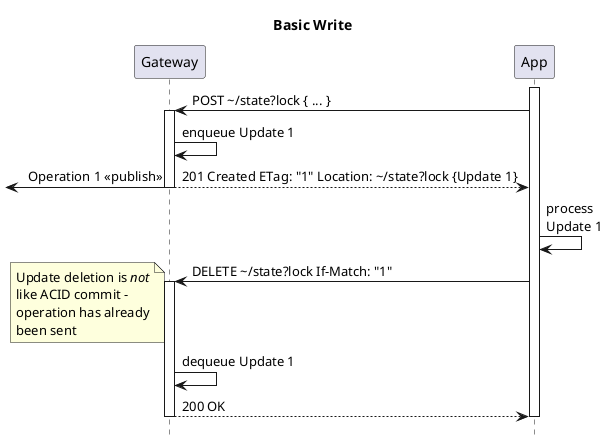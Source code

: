 @startuml
'https://plantuml.com/sequence-diagram
!pragma teoz true
hide footbox

title: Basic Write

participant Gateway as gw
participant "App" as app

activate app
app -> gw ++: POST \~/state?lock { ... }
gw -> gw: enqueue Update 1
'Note that other operations on the domain can happen independently
return 201 Created ETag: "1" Location: \~/state?lock {Update 1}
& <- gw: Operation 1 <<publish>>
app -> app: process\nUpdate 1
app -> gw ++: DELETE \~/state?lock If-Match: "1"
note left
Update deletion is //not//
like ACID commit –
operation has already
been sent
end note
gw -> gw: dequeue Update 1
return 200 OK
deactivate app

@enduml